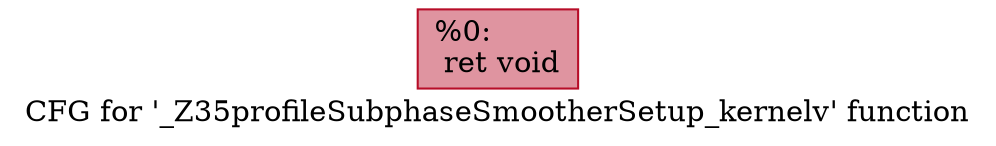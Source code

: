 digraph "CFG for '_Z35profileSubphaseSmootherSetup_kernelv' function" {
	label="CFG for '_Z35profileSubphaseSmootherSetup_kernelv' function";

	Node0x47ed1d0 [shape=record,color="#b70d28ff", style=filled, fillcolor="#b70d2870",label="{%0:\l  ret void\l}"];
}
